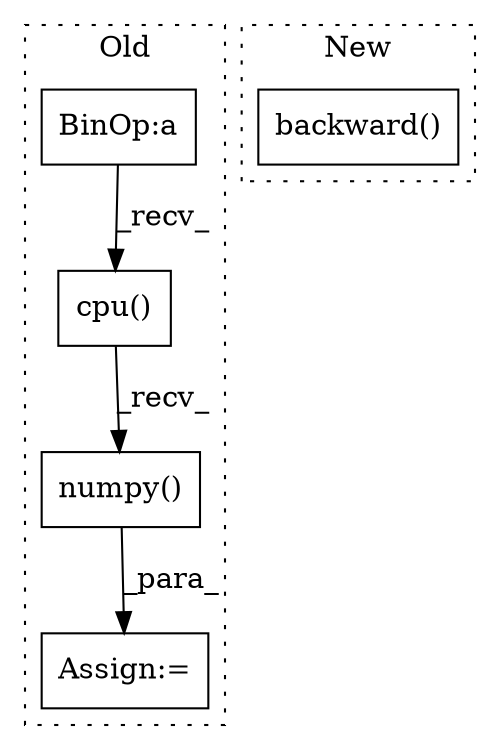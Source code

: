 digraph G {
subgraph cluster0 {
1 [label="cpu()" a="75" s="10228" l="14" shape="box"];
3 [label="numpy()" a="75" s="10228" l="31" shape="box"];
4 [label="BinOp:a" a="82" s="10172" l="3" shape="box"];
5 [label="Assign:=" a="68" s="10225" l="3" shape="box"];
label = "Old";
style="dotted";
}
subgraph cluster1 {
2 [label="backward()" a="75" s="12809" l="37" shape="box"];
label = "New";
style="dotted";
}
1 -> 3 [label="_recv_"];
3 -> 5 [label="_para_"];
4 -> 1 [label="_recv_"];
}